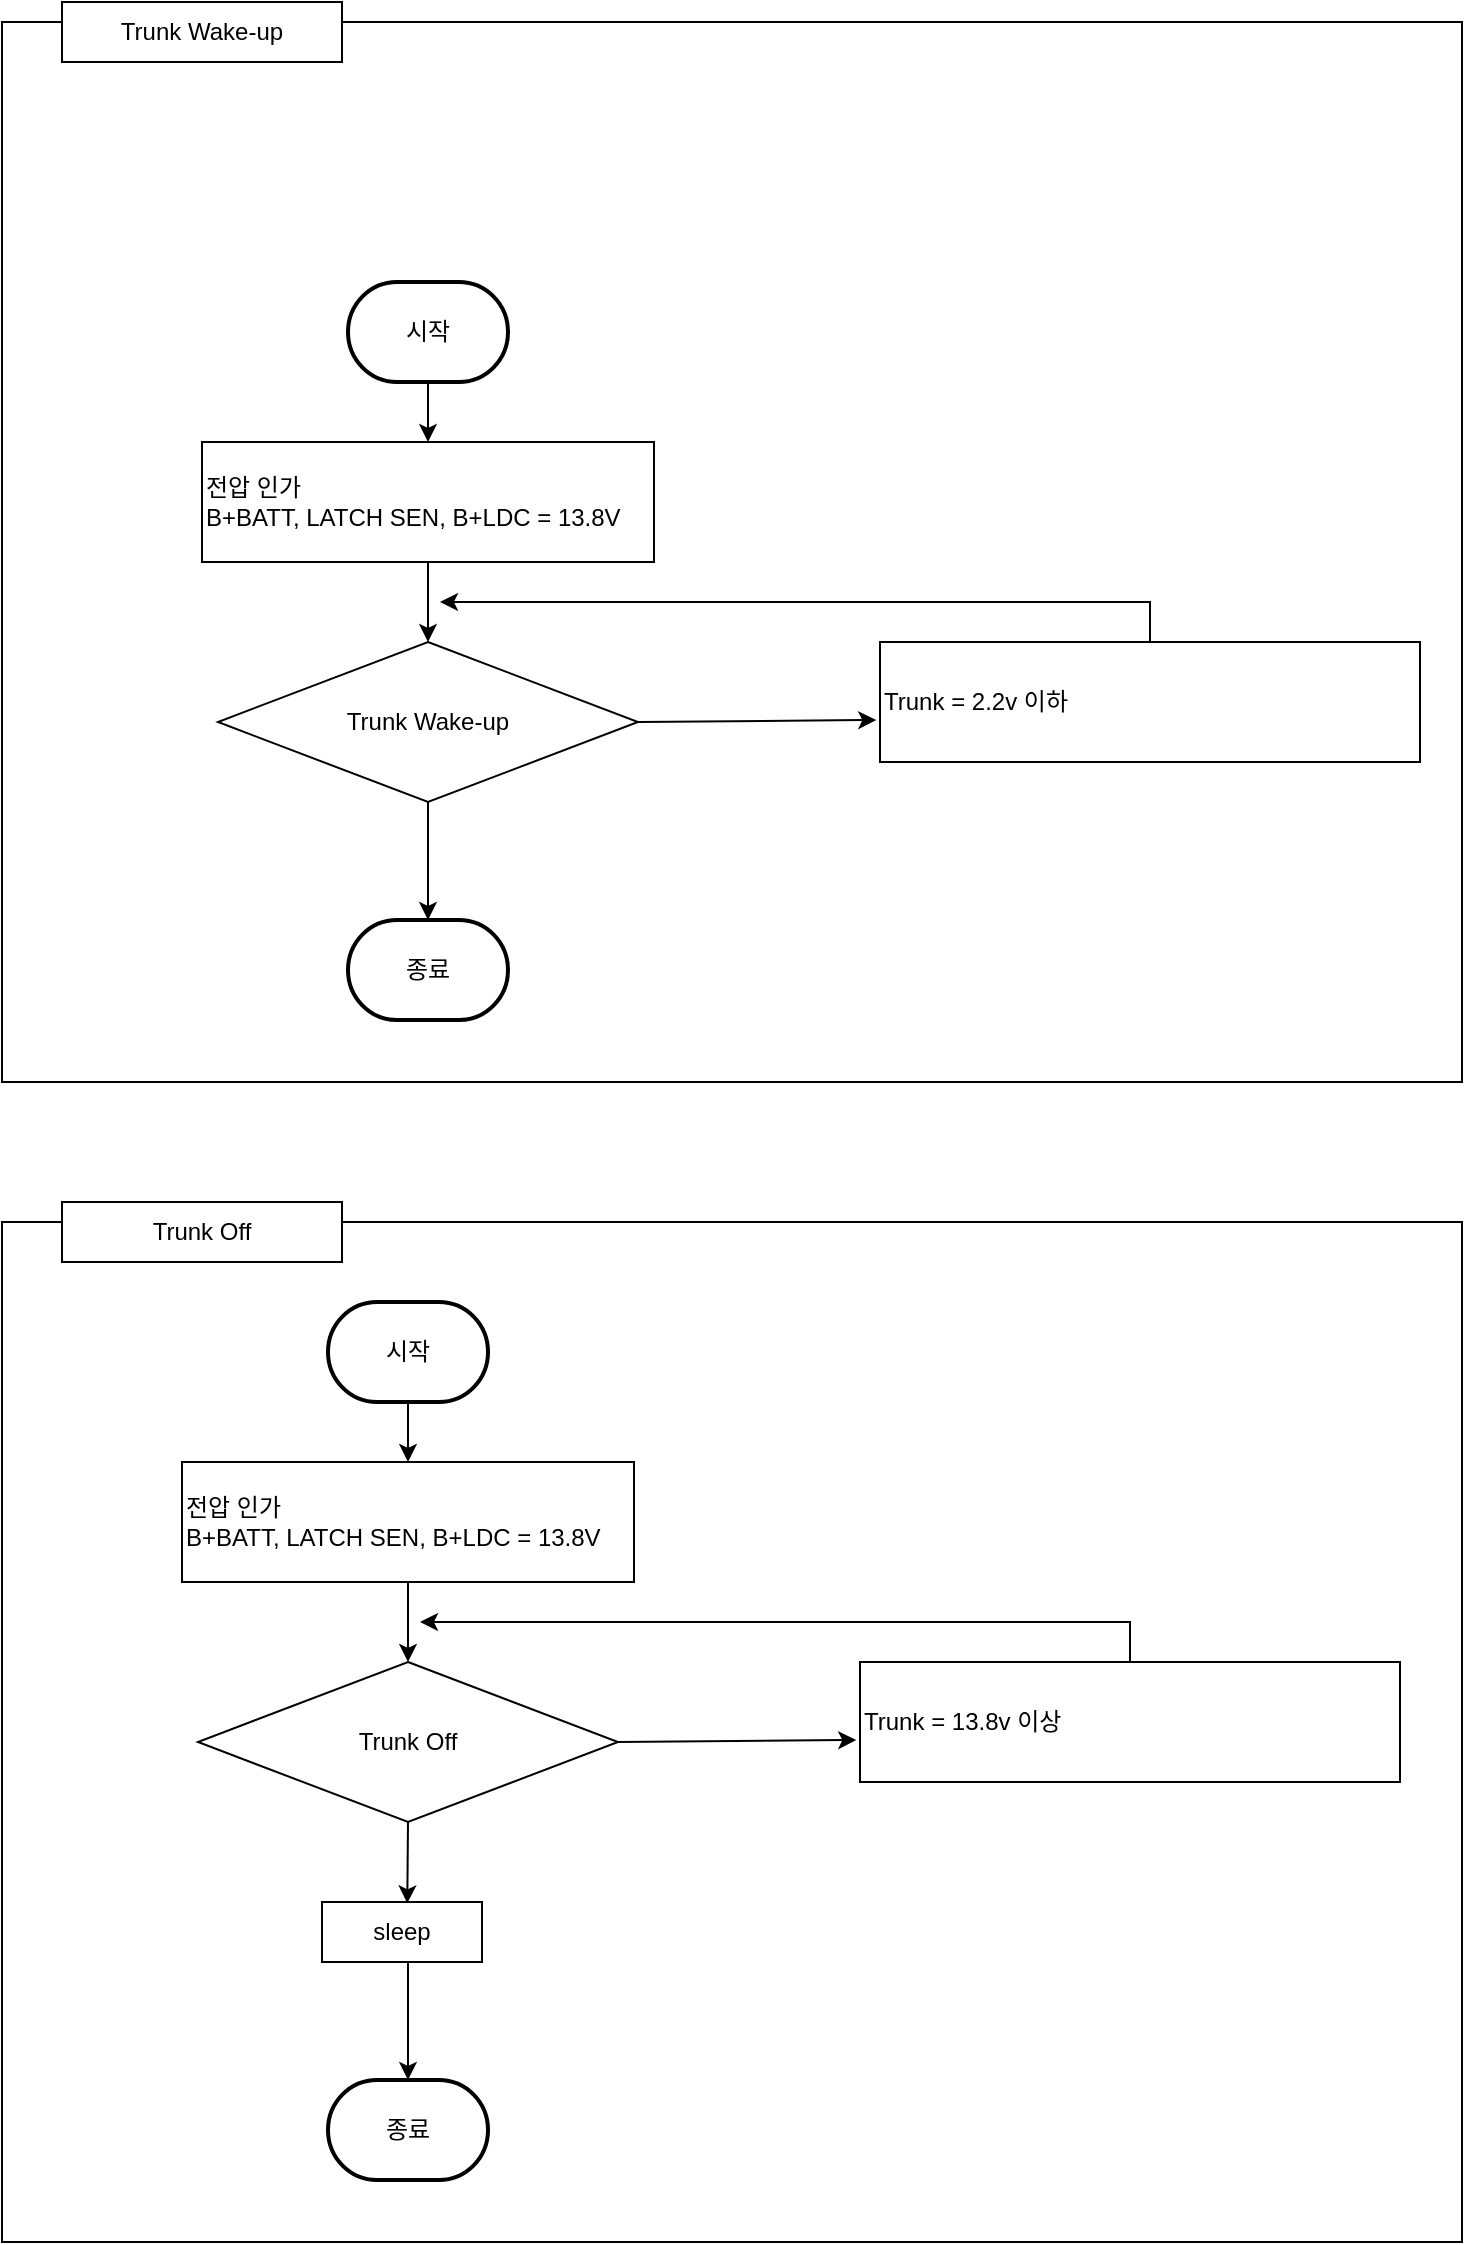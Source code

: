 <mxfile version="22.1.21" type="github">
  <diagram name="페이지-1" id="drHWNVwUpgOp4HJAVSJ5">
    <mxGraphModel dx="1434" dy="900" grid="1" gridSize="10" guides="1" tooltips="1" connect="1" arrows="1" fold="1" page="1" pageScale="1" pageWidth="827" pageHeight="1169" math="0" shadow="0">
      <root>
        <mxCell id="0" />
        <mxCell id="1" parent="0" />
        <mxCell id="xsA2ZwMQyf1BP1l2VPlH-25" value="" style="rounded=0;whiteSpace=wrap;html=1;" parent="1" vertex="1">
          <mxGeometry x="40" y="30" width="730" height="530" as="geometry" />
        </mxCell>
        <mxCell id="xsA2ZwMQyf1BP1l2VPlH-26" value="시작" style="strokeWidth=2;html=1;shape=mxgraph.flowchart.terminator;whiteSpace=wrap;" parent="1" vertex="1">
          <mxGeometry x="213" y="160" width="80" height="50" as="geometry" />
        </mxCell>
        <mxCell id="xsA2ZwMQyf1BP1l2VPlH-27" value="종료" style="strokeWidth=2;html=1;shape=mxgraph.flowchart.terminator;whiteSpace=wrap;" parent="1" vertex="1">
          <mxGeometry x="213" y="479" width="80" height="50" as="geometry" />
        </mxCell>
        <mxCell id="xsA2ZwMQyf1BP1l2VPlH-28" value="전압 인가&lt;br&gt;B+BATT, LATCH SEN, B+LDC = 13.8V" style="rounded=0;whiteSpace=wrap;html=1;align=left;" parent="1" vertex="1">
          <mxGeometry x="140" y="240" width="226" height="60" as="geometry" />
        </mxCell>
        <mxCell id="xsA2ZwMQyf1BP1l2VPlH-29" value="Trunk&amp;nbsp;Wake-up" style="rhombus;whiteSpace=wrap;html=1;" parent="1" vertex="1">
          <mxGeometry x="148" y="340" width="210" height="80" as="geometry" />
        </mxCell>
        <mxCell id="xsA2ZwMQyf1BP1l2VPlH-30" value="" style="endArrow=classic;html=1;rounded=0;exitX=0.5;exitY=1;exitDx=0;exitDy=0;entryX=0.5;entryY=0;entryDx=0;entryDy=0;" parent="1" source="xsA2ZwMQyf1BP1l2VPlH-28" target="xsA2ZwMQyf1BP1l2VPlH-29" edge="1">
          <mxGeometry width="50" height="50" relative="1" as="geometry">
            <mxPoint x="409" y="310" as="sourcePoint" />
            <mxPoint x="459" y="260" as="targetPoint" />
          </mxGeometry>
        </mxCell>
        <mxCell id="xsA2ZwMQyf1BP1l2VPlH-31" value="" style="endArrow=classic;html=1;rounded=0;exitX=0.5;exitY=1;exitDx=0;exitDy=0;exitPerimeter=0;entryX=0.5;entryY=0;entryDx=0;entryDy=0;" parent="1" source="xsA2ZwMQyf1BP1l2VPlH-26" target="xsA2ZwMQyf1BP1l2VPlH-28" edge="1">
          <mxGeometry width="50" height="50" relative="1" as="geometry">
            <mxPoint x="-21" y="260" as="sourcePoint" />
            <mxPoint x="29" y="210" as="targetPoint" />
          </mxGeometry>
        </mxCell>
        <mxCell id="xsA2ZwMQyf1BP1l2VPlH-32" value="" style="endArrow=classic;html=1;rounded=0;exitX=0.5;exitY=1;exitDx=0;exitDy=0;entryX=0.5;entryY=0;entryDx=0;entryDy=0;entryPerimeter=0;" parent="1" source="xsA2ZwMQyf1BP1l2VPlH-29" target="xsA2ZwMQyf1BP1l2VPlH-27" edge="1">
          <mxGeometry width="50" height="50" relative="1" as="geometry">
            <mxPoint x="-11" y="420" as="sourcePoint" />
            <mxPoint x="39" y="370" as="targetPoint" />
          </mxGeometry>
        </mxCell>
        <mxCell id="xsA2ZwMQyf1BP1l2VPlH-33" value="Trunk = 2.2v 이하" style="rounded=0;whiteSpace=wrap;html=1;align=left;" parent="1" vertex="1">
          <mxGeometry x="479" y="340" width="270" height="60" as="geometry" />
        </mxCell>
        <mxCell id="xsA2ZwMQyf1BP1l2VPlH-34" value="" style="endArrow=classic;html=1;rounded=0;exitX=1;exitY=0.5;exitDx=0;exitDy=0;entryX=-0.007;entryY=0.65;entryDx=0;entryDy=0;entryPerimeter=0;" parent="1" source="xsA2ZwMQyf1BP1l2VPlH-29" target="xsA2ZwMQyf1BP1l2VPlH-33" edge="1">
          <mxGeometry width="50" height="50" relative="1" as="geometry">
            <mxPoint x="489" y="310" as="sourcePoint" />
            <mxPoint x="539" y="260" as="targetPoint" />
          </mxGeometry>
        </mxCell>
        <mxCell id="xsA2ZwMQyf1BP1l2VPlH-35" value="" style="endArrow=classic;html=1;rounded=0;exitX=0.5;exitY=0;exitDx=0;exitDy=0;" parent="1" source="xsA2ZwMQyf1BP1l2VPlH-33" edge="1">
          <mxGeometry width="50" height="50" relative="1" as="geometry">
            <mxPoint x="499" y="280" as="sourcePoint" />
            <mxPoint x="259" y="320" as="targetPoint" />
            <Array as="points">
              <mxPoint x="614" y="320" />
            </Array>
          </mxGeometry>
        </mxCell>
        <mxCell id="xsA2ZwMQyf1BP1l2VPlH-36" value="Trunk Wake-up" style="rounded=0;whiteSpace=wrap;html=1;" parent="1" vertex="1">
          <mxGeometry x="70" y="20" width="140" height="30" as="geometry" />
        </mxCell>
        <mxCell id="xsA2ZwMQyf1BP1l2VPlH-37" value="" style="rounded=0;whiteSpace=wrap;html=1;" parent="1" vertex="1">
          <mxGeometry x="40" y="630" width="730" height="510" as="geometry" />
        </mxCell>
        <mxCell id="xsA2ZwMQyf1BP1l2VPlH-38" value="시작" style="strokeWidth=2;html=1;shape=mxgraph.flowchart.terminator;whiteSpace=wrap;" parent="1" vertex="1">
          <mxGeometry x="203" y="670" width="80" height="50" as="geometry" />
        </mxCell>
        <mxCell id="xsA2ZwMQyf1BP1l2VPlH-39" value="종료" style="strokeWidth=2;html=1;shape=mxgraph.flowchart.terminator;whiteSpace=wrap;" parent="1" vertex="1">
          <mxGeometry x="203" y="1059" width="80" height="50" as="geometry" />
        </mxCell>
        <mxCell id="xsA2ZwMQyf1BP1l2VPlH-40" value="전압 인가&lt;br&gt;B+BATT, LATCH SEN, B+LDC = 13.8V" style="rounded=0;whiteSpace=wrap;html=1;align=left;" parent="1" vertex="1">
          <mxGeometry x="130" y="750" width="226" height="60" as="geometry" />
        </mxCell>
        <mxCell id="xsA2ZwMQyf1BP1l2VPlH-41" value="Trunk&amp;nbsp;Off" style="rhombus;whiteSpace=wrap;html=1;" parent="1" vertex="1">
          <mxGeometry x="138" y="850" width="210" height="80" as="geometry" />
        </mxCell>
        <mxCell id="xsA2ZwMQyf1BP1l2VPlH-42" value="" style="endArrow=classic;html=1;rounded=0;exitX=0.5;exitY=1;exitDx=0;exitDy=0;entryX=0.5;entryY=0;entryDx=0;entryDy=0;" parent="1" source="xsA2ZwMQyf1BP1l2VPlH-40" target="xsA2ZwMQyf1BP1l2VPlH-41" edge="1">
          <mxGeometry width="50" height="50" relative="1" as="geometry">
            <mxPoint x="399" y="820" as="sourcePoint" />
            <mxPoint x="449" y="770" as="targetPoint" />
          </mxGeometry>
        </mxCell>
        <mxCell id="xsA2ZwMQyf1BP1l2VPlH-43" value="" style="endArrow=classic;html=1;rounded=0;exitX=0.5;exitY=1;exitDx=0;exitDy=0;exitPerimeter=0;entryX=0.5;entryY=0;entryDx=0;entryDy=0;" parent="1" source="xsA2ZwMQyf1BP1l2VPlH-38" target="xsA2ZwMQyf1BP1l2VPlH-40" edge="1">
          <mxGeometry width="50" height="50" relative="1" as="geometry">
            <mxPoint x="-31" y="770" as="sourcePoint" />
            <mxPoint x="19" y="720" as="targetPoint" />
          </mxGeometry>
        </mxCell>
        <mxCell id="xsA2ZwMQyf1BP1l2VPlH-44" value="" style="endArrow=classic;html=1;rounded=0;exitX=0.5;exitY=1;exitDx=0;exitDy=0;entryX=0.5;entryY=0;entryDx=0;entryDy=0;entryPerimeter=0;" parent="1" target="xsA2ZwMQyf1BP1l2VPlH-39" edge="1">
          <mxGeometry width="50" height="50" relative="1" as="geometry">
            <mxPoint x="243" y="1000" as="sourcePoint" />
            <mxPoint x="29" y="950" as="targetPoint" />
          </mxGeometry>
        </mxCell>
        <mxCell id="xsA2ZwMQyf1BP1l2VPlH-45" value="Trunk = 13.8v 이상" style="rounded=0;whiteSpace=wrap;html=1;align=left;" parent="1" vertex="1">
          <mxGeometry x="469" y="850" width="270" height="60" as="geometry" />
        </mxCell>
        <mxCell id="xsA2ZwMQyf1BP1l2VPlH-46" value="" style="endArrow=classic;html=1;rounded=0;exitX=1;exitY=0.5;exitDx=0;exitDy=0;entryX=-0.007;entryY=0.65;entryDx=0;entryDy=0;entryPerimeter=0;" parent="1" source="xsA2ZwMQyf1BP1l2VPlH-41" target="xsA2ZwMQyf1BP1l2VPlH-45" edge="1">
          <mxGeometry width="50" height="50" relative="1" as="geometry">
            <mxPoint x="479" y="820" as="sourcePoint" />
            <mxPoint x="529" y="770" as="targetPoint" />
          </mxGeometry>
        </mxCell>
        <mxCell id="xsA2ZwMQyf1BP1l2VPlH-47" value="" style="endArrow=classic;html=1;rounded=0;exitX=0.5;exitY=0;exitDx=0;exitDy=0;" parent="1" source="xsA2ZwMQyf1BP1l2VPlH-45" edge="1">
          <mxGeometry width="50" height="50" relative="1" as="geometry">
            <mxPoint x="489" y="790" as="sourcePoint" />
            <mxPoint x="249" y="830" as="targetPoint" />
            <Array as="points">
              <mxPoint x="604" y="830" />
            </Array>
          </mxGeometry>
        </mxCell>
        <mxCell id="xsA2ZwMQyf1BP1l2VPlH-48" value="Trunk Off" style="rounded=0;whiteSpace=wrap;html=1;" parent="1" vertex="1">
          <mxGeometry x="70" y="620" width="140" height="30" as="geometry" />
        </mxCell>
        <mxCell id="xsA2ZwMQyf1BP1l2VPlH-49" value="sleep" style="rounded=0;whiteSpace=wrap;html=1;align=center;" parent="1" vertex="1">
          <mxGeometry x="200" y="970" width="80" height="30" as="geometry" />
        </mxCell>
        <mxCell id="xsA2ZwMQyf1BP1l2VPlH-50" value="" style="endArrow=classic;html=1;rounded=0;exitX=0.5;exitY=1;exitDx=0;exitDy=0;entryX=0.533;entryY=0.022;entryDx=0;entryDy=0;entryPerimeter=0;" parent="1" source="xsA2ZwMQyf1BP1l2VPlH-41" target="xsA2ZwMQyf1BP1l2VPlH-49" edge="1">
          <mxGeometry width="50" height="50" relative="1" as="geometry">
            <mxPoint x="40" y="950" as="sourcePoint" />
            <mxPoint x="90" y="900" as="targetPoint" />
          </mxGeometry>
        </mxCell>
      </root>
    </mxGraphModel>
  </diagram>
</mxfile>
